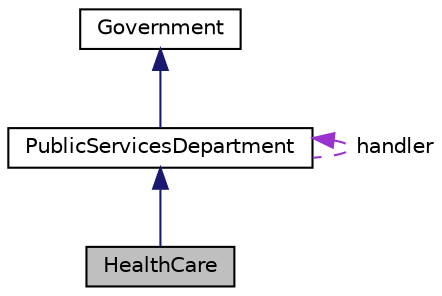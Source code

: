 digraph "HealthCare"
{
 // LATEX_PDF_SIZE
  edge [fontname="Helvetica",fontsize="10",labelfontname="Helvetica",labelfontsize="10"];
  node [fontname="Helvetica",fontsize="10",shape=record];
  Node1 [label="HealthCare",height=0.2,width=0.4,color="black", fillcolor="grey75", style="filled", fontcolor="black",tooltip="The HealthCare class represents the healthcare services department in a city."];
  Node2 -> Node1 [dir="back",color="midnightblue",fontsize="10",style="solid",fontname="Helvetica"];
  Node2 [label="PublicServicesDepartment",height=0.2,width=0.4,color="black", fillcolor="white", style="filled",URL="$classPublicServicesDepartment.html",tooltip="Represents the public services department responsible for managing community services and infrastruct..."];
  Node3 -> Node2 [dir="back",color="midnightblue",fontsize="10",style="solid",fontname="Helvetica"];
  Node3 [label="Government",height=0.2,width=0.4,color="black", fillcolor="white", style="filled",URL="$classGovernment.html",tooltip="The Government class manages the city's administration, including policies, tax rates,..."];
  Node2 -> Node2 [dir="back",color="darkorchid3",fontsize="10",style="dashed",label=" handler" ,fontname="Helvetica"];
}
